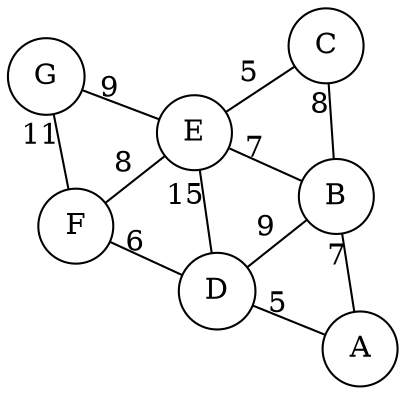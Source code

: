 graph undirectedgraph {
	graph [layout=neato];
	node [shape=circle];
	A -- B [label="7"];
	A -- D [label="5"];
	B -- C [label="8"];
	B -- D [label="9"];
	B -- E [label="7"];
	C -- E [label="5"];
	D -- E [label="15"];
	D -- F [label="6"];
	E -- F [label="8"];
	E -- G [label="9"];
	F -- G [label="11"];
}
